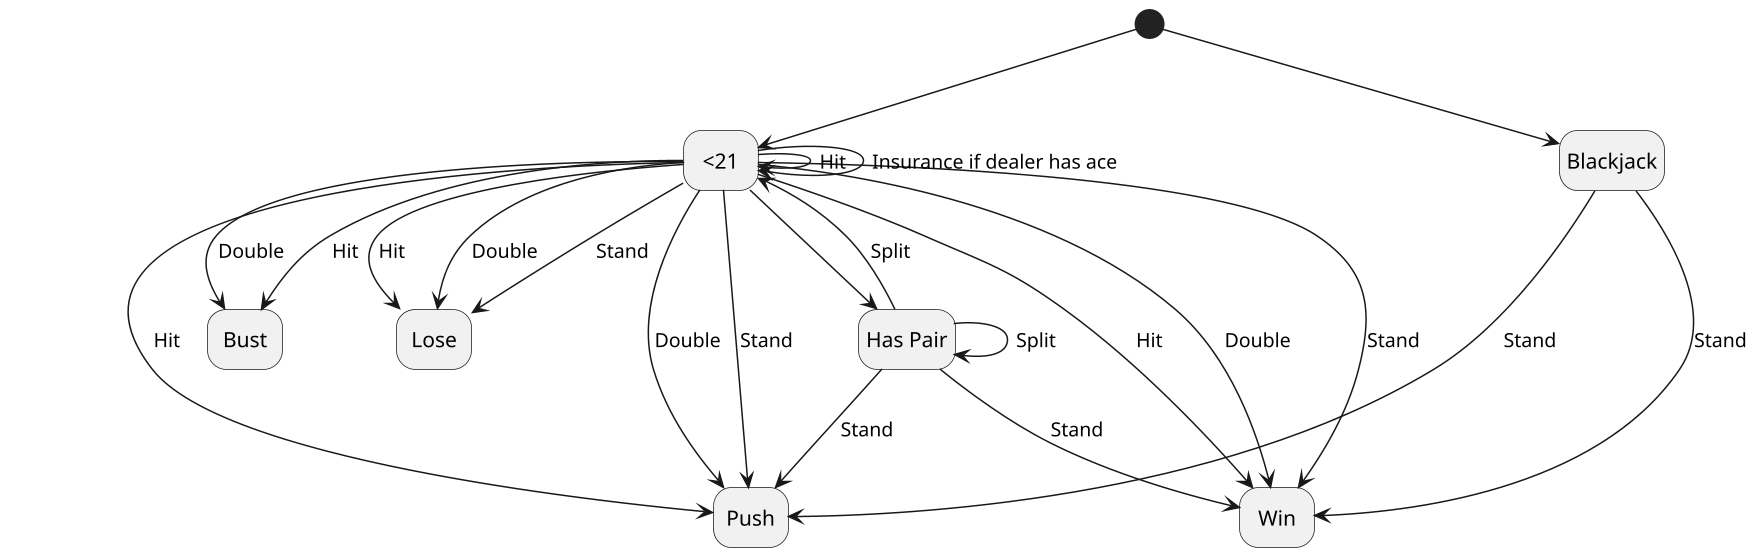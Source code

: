 @startuml BlackjackMDP
scale 1.5

hide empty description

state "Blackjack" as S_blackjack
state "<21" as S_normal
state "Bust" as S_bust
state "Win" as S_win
state "Lose" as S_lose
state "Push" as S_push
state "Has Pair" as S_pair


' 定义动作 (可选，如果只是作为标签可以不定义为 action)
' action "Hit" as Action_Hit ' 如果 Action_Hit 只是一个标签，可以不定义为 action
[*] --> S_normal
[*] --> S_blackjack
S_normal --> S_win : Stand
S_normal --> S_lose : Stand
S_normal --> S_push : Stand
S_normal --> S_bust : Hit
S_normal --> S_normal : Hit
S_normal --> S_win : Hit
S_normal --> S_lose : Hit
S_normal --> S_push : Hit
' Pair actions
S_normal --> S_pair
S_pair --> S_normal : Split
S_pair --> S_pair : Split
S_pair --> S_win : Stand 
S_pair --> S_push : Stand
' Insurance actions
S_normal --> S_normal : Insurance if dealer has ace
' Double actions
S_normal --> S_win : Double
S_normal --> S_lose : Double
S_normal --> S_push : Double
S_normal --> S_bust : Double

S_blackjack --> S_win : Stand
S_blackjack --> S_push : Stand


@enduml